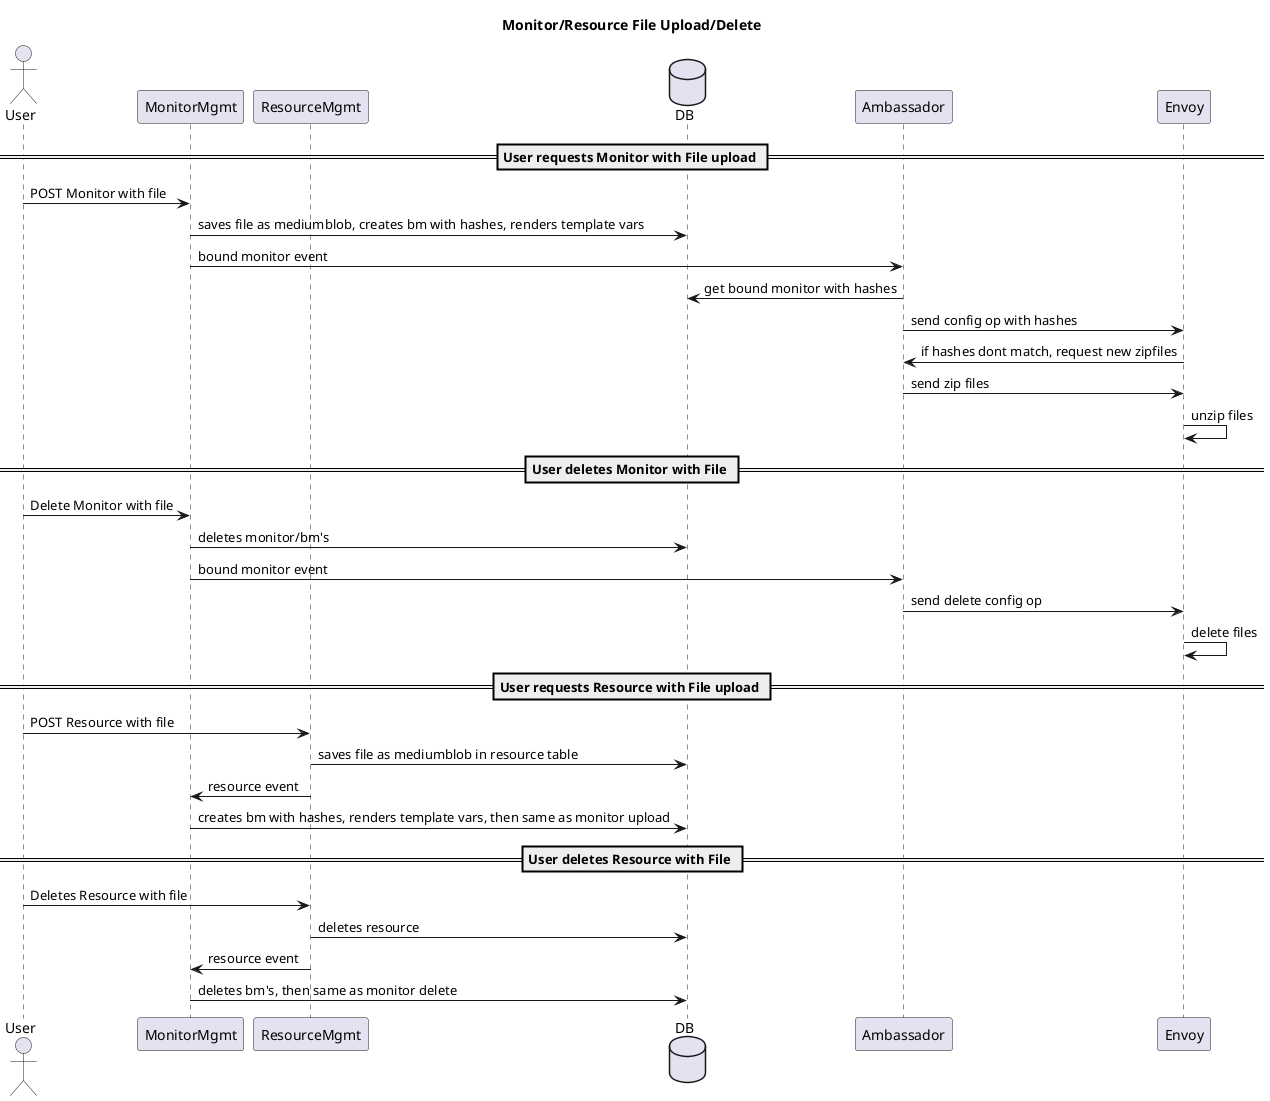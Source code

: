 @startuml

title Monitor/Resource File Upload/Delete

actor User
participant MonitorMgmt as MM
participant ResourceMgmt as RM
database DB
participant Ambassador as Amb
participant Envoy

== User requests Monitor with File upload ==

User -> MM: POST Monitor with file
MM -> DB: saves file as mediumblob, creates bm with hashes, renders template vars
MM -> Amb: bound monitor event
DB <- Amb: get bound monitor with hashes
Amb -> Envoy: send config op with hashes
Envoy -> Amb: if hashes dont match, request new zipfiles
Amb -> Envoy: send zip files
Envoy -> Envoy: unzip files

== User deletes Monitor with File ==

User -> MM: Delete Monitor with file
MM -> DB: deletes monitor/bm's
MM -> Amb: bound monitor event
Amb -> Envoy: send delete config op
Envoy -> Envoy: delete files


== User requests Resource with File upload ==

User -> RM: POST Resource with file
RM -> DB: saves file as mediumblob in resource table
RM -> MM: resource event
MM -> DB: creates bm with hashes, renders template vars, then same as monitor upload

== User deletes Resource with File ==

User -> RM: Deletes Resource with file
RM -> DB: deletes resource
RM -> MM: resource event
MM -> DB: deletes bm's, then same as monitor delete


@enduml